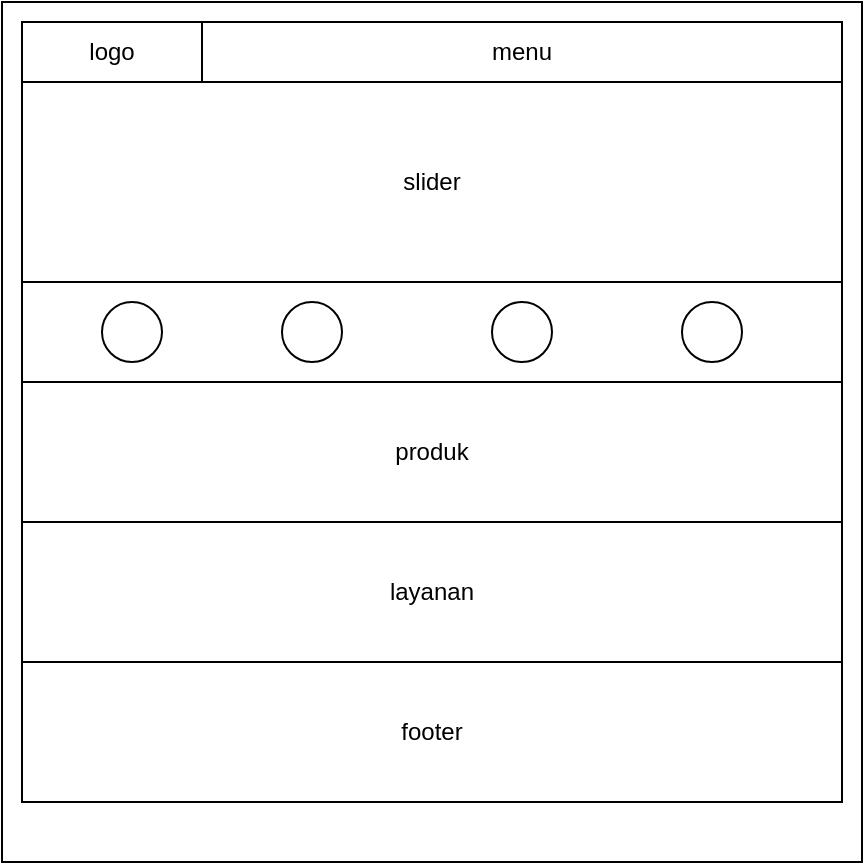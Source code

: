 <mxfile version="13.0.3" type="device" pages="6"><diagram id="UDuvjNn2DdlAurHtAOyT" name="homepage"><mxGraphModel dx="1024" dy="592" grid="1" gridSize="10" guides="1" tooltips="1" connect="1" arrows="1" fold="1" page="1" pageScale="1" pageWidth="827" pageHeight="1169" math="0" shadow="0"><root><mxCell id="0"/><mxCell id="1" parent="0"/><mxCell id="kR4ZoFo3ykocCR3CHQP1-1" value="" style="whiteSpace=wrap;html=1;aspect=fixed;" parent="1" vertex="1"><mxGeometry x="150" y="40" width="430" height="430" as="geometry"/></mxCell><mxCell id="kR4ZoFo3ykocCR3CHQP1-2" value="" style="rounded=0;whiteSpace=wrap;html=1;" parent="1" vertex="1"><mxGeometry x="160" y="50" width="410" height="30" as="geometry"/></mxCell><mxCell id="kR4ZoFo3ykocCR3CHQP1-3" value="logo" style="rounded=0;whiteSpace=wrap;html=1;" parent="1" vertex="1"><mxGeometry x="160" y="50" width="90" height="30" as="geometry"/></mxCell><mxCell id="kR4ZoFo3ykocCR3CHQP1-5" value="menu" style="rounded=0;whiteSpace=wrap;html=1;" parent="1" vertex="1"><mxGeometry x="250" y="50" width="320" height="30" as="geometry"/></mxCell><mxCell id="kR4ZoFo3ykocCR3CHQP1-6" value="slider" style="rounded=0;whiteSpace=wrap;html=1;" parent="1" vertex="1"><mxGeometry x="160" y="80" width="410" height="100" as="geometry"/></mxCell><mxCell id="kR4ZoFo3ykocCR3CHQP1-7" value="" style="rounded=0;whiteSpace=wrap;html=1;" parent="1" vertex="1"><mxGeometry x="160" y="180" width="410" height="50" as="geometry"/></mxCell><mxCell id="kR4ZoFo3ykocCR3CHQP1-8" value="" style="ellipse;whiteSpace=wrap;html=1;aspect=fixed;" parent="1" vertex="1"><mxGeometry x="200" y="190" width="30" height="30" as="geometry"/></mxCell><mxCell id="kR4ZoFo3ykocCR3CHQP1-9" value="" style="ellipse;whiteSpace=wrap;html=1;aspect=fixed;" parent="1" vertex="1"><mxGeometry x="290" y="190" width="30" height="30" as="geometry"/></mxCell><mxCell id="kR4ZoFo3ykocCR3CHQP1-10" value="" style="ellipse;whiteSpace=wrap;html=1;aspect=fixed;" parent="1" vertex="1"><mxGeometry x="395" y="190" width="30" height="30" as="geometry"/></mxCell><mxCell id="kR4ZoFo3ykocCR3CHQP1-11" value="" style="ellipse;whiteSpace=wrap;html=1;aspect=fixed;" parent="1" vertex="1"><mxGeometry x="490" y="190" width="30" height="30" as="geometry"/></mxCell><mxCell id="kR4ZoFo3ykocCR3CHQP1-12" value="produk" style="rounded=0;whiteSpace=wrap;html=1;" parent="1" vertex="1"><mxGeometry x="160" y="230" width="410" height="70" as="geometry"/></mxCell><mxCell id="kR4ZoFo3ykocCR3CHQP1-14" value="layanan" style="rounded=0;whiteSpace=wrap;html=1;" parent="1" vertex="1"><mxGeometry x="160" y="300" width="410" height="70" as="geometry"/></mxCell><mxCell id="kR4ZoFo3ykocCR3CHQP1-15" value="footer" style="rounded=0;whiteSpace=wrap;html=1;" parent="1" vertex="1"><mxGeometry x="160" y="370" width="410" height="70" as="geometry"/></mxCell></root></mxGraphModel></diagram><diagram id="cwpvyXzEmBWd7TF_HR2s" name="page"><mxGraphModel dx="1024" dy="592" grid="1" gridSize="10" guides="1" tooltips="1" connect="1" arrows="1" fold="1" page="1" pageScale="1" pageWidth="827" pageHeight="1169" math="0" shadow="0"><root><mxCell id="FCEF84iadvCOe6ZluIvk-0"/><mxCell id="FCEF84iadvCOe6ZluIvk-1" parent="FCEF84iadvCOe6ZluIvk-0"/><mxCell id="FCEF84iadvCOe6ZluIvk-2" value="" style="whiteSpace=wrap;html=1;aspect=fixed;" parent="FCEF84iadvCOe6ZluIvk-1" vertex="1"><mxGeometry x="150" y="40" width="430" height="430" as="geometry"/></mxCell><mxCell id="FCEF84iadvCOe6ZluIvk-3" value="" style="rounded=0;whiteSpace=wrap;html=1;" parent="FCEF84iadvCOe6ZluIvk-1" vertex="1"><mxGeometry x="160" y="50" width="410" height="30" as="geometry"/></mxCell><mxCell id="FCEF84iadvCOe6ZluIvk-4" value="logo" style="rounded=0;whiteSpace=wrap;html=1;" parent="FCEF84iadvCOe6ZluIvk-1" vertex="1"><mxGeometry x="160" y="50" width="90" height="30" as="geometry"/></mxCell><mxCell id="FCEF84iadvCOe6ZluIvk-5" value="menu" style="rounded=0;whiteSpace=wrap;html=1;" parent="FCEF84iadvCOe6ZluIvk-1" vertex="1"><mxGeometry x="250" y="50" width="320" height="30" as="geometry"/></mxCell><mxCell id="FCEF84iadvCOe6ZluIvk-6" value="banner" style="rounded=0;whiteSpace=wrap;html=1;" parent="FCEF84iadvCOe6ZluIvk-1" vertex="1"><mxGeometry x="160" y="80" width="410" height="40" as="geometry"/></mxCell><mxCell id="FCEF84iadvCOe6ZluIvk-13" value="konten" style="rounded=0;whiteSpace=wrap;html=1;" parent="FCEF84iadvCOe6ZluIvk-1" vertex="1"><mxGeometry x="160" y="120" width="410" height="250" as="geometry"/></mxCell><mxCell id="FCEF84iadvCOe6ZluIvk-14" value="footer" style="rounded=0;whiteSpace=wrap;html=1;" parent="FCEF84iadvCOe6ZluIvk-1" vertex="1"><mxGeometry x="160" y="370" width="410" height="70" as="geometry"/></mxCell></root></mxGraphModel></diagram><diagram id="fD4lBUhYjlZif4NFyBCE" name="produk"><mxGraphModel dx="1024" dy="592" grid="1" gridSize="10" guides="1" tooltips="1" connect="1" arrows="1" fold="1" page="1" pageScale="1" pageWidth="827" pageHeight="1169" math="0" shadow="0"><root><mxCell id="p2kPkJVB_NrW4FTykaMa-0"/><mxCell id="p2kPkJVB_NrW4FTykaMa-1" parent="p2kPkJVB_NrW4FTykaMa-0"/><mxCell id="jUVk1vvzUvX6kkglTdFw-0" value="" style="whiteSpace=wrap;html=1;aspect=fixed;" parent="p2kPkJVB_NrW4FTykaMa-1" vertex="1"><mxGeometry x="150" y="40" width="430" height="430" as="geometry"/></mxCell><mxCell id="jUVk1vvzUvX6kkglTdFw-1" value="" style="rounded=0;whiteSpace=wrap;html=1;" parent="p2kPkJVB_NrW4FTykaMa-1" vertex="1"><mxGeometry x="160" y="50" width="410" height="30" as="geometry"/></mxCell><mxCell id="jUVk1vvzUvX6kkglTdFw-2" value="logo" style="rounded=0;whiteSpace=wrap;html=1;" parent="p2kPkJVB_NrW4FTykaMa-1" vertex="1"><mxGeometry x="160" y="50" width="90" height="30" as="geometry"/></mxCell><mxCell id="jUVk1vvzUvX6kkglTdFw-3" value="menu" style="rounded=0;whiteSpace=wrap;html=1;" parent="p2kPkJVB_NrW4FTykaMa-1" vertex="1"><mxGeometry x="250" y="50" width="320" height="30" as="geometry"/></mxCell><mxCell id="jUVk1vvzUvX6kkglTdFw-4" value="banner" style="rounded=0;whiteSpace=wrap;html=1;" parent="p2kPkJVB_NrW4FTykaMa-1" vertex="1"><mxGeometry x="160" y="80" width="410" height="40" as="geometry"/></mxCell><mxCell id="jUVk1vvzUvX6kkglTdFw-5" value="daftar produk" style="rounded=0;whiteSpace=wrap;html=1;" parent="p2kPkJVB_NrW4FTykaMa-1" vertex="1"><mxGeometry x="160" y="160" width="410" height="210" as="geometry"/></mxCell><mxCell id="jUVk1vvzUvX6kkglTdFw-6" value="footer" style="rounded=0;whiteSpace=wrap;html=1;" parent="p2kPkJVB_NrW4FTykaMa-1" vertex="1"><mxGeometry x="160" y="370" width="410" height="70" as="geometry"/></mxCell><mxCell id="jUVk1vvzUvX6kkglTdFw-8" value="" style="rounded=0;whiteSpace=wrap;html=1;" parent="p2kPkJVB_NrW4FTykaMa-1" vertex="1"><mxGeometry x="160" y="120" width="410" height="40" as="geometry"/></mxCell><mxCell id="jUVk1vvzUvX6kkglTdFw-10" value="kategori 1" style="rounded=1;whiteSpace=wrap;html=1;" parent="p2kPkJVB_NrW4FTykaMa-1" vertex="1"><mxGeometry x="203" y="130" width="60" height="20" as="geometry"/></mxCell><mxCell id="jUVk1vvzUvX6kkglTdFw-11" value="kategori&amp;nbsp;2" style="rounded=1;whiteSpace=wrap;html=1;" parent="p2kPkJVB_NrW4FTykaMa-1" vertex="1"><mxGeometry x="297" y="130" width="60" height="20" as="geometry"/></mxCell><mxCell id="jUVk1vvzUvX6kkglTdFw-12" value="kategori&amp;nbsp;3" style="rounded=1;whiteSpace=wrap;html=1;" parent="p2kPkJVB_NrW4FTykaMa-1" vertex="1"><mxGeometry x="377" y="130" width="60" height="20" as="geometry"/></mxCell><mxCell id="jUVk1vvzUvX6kkglTdFw-13" value="kategori&amp;nbsp;4" style="rounded=1;whiteSpace=wrap;html=1;" parent="p2kPkJVB_NrW4FTykaMa-1" vertex="1"><mxGeometry x="467" y="130" width="60" height="20" as="geometry"/></mxCell></root></mxGraphModel></diagram><diagram id="xsTnfOVzfB6x_HXSHb-N" name="contactus"><mxGraphModel dx="1024" dy="592" grid="1" gridSize="10" guides="1" tooltips="1" connect="1" arrows="1" fold="1" page="1" pageScale="1" pageWidth="827" pageHeight="1169" math="0" shadow="0"><root><mxCell id="kgmzrv2dyuxtm1BHxTu6-0"/><mxCell id="kgmzrv2dyuxtm1BHxTu6-1" parent="kgmzrv2dyuxtm1BHxTu6-0"/><mxCell id="kgmzrv2dyuxtm1BHxTu6-2" value="" style="whiteSpace=wrap;html=1;aspect=fixed;" parent="kgmzrv2dyuxtm1BHxTu6-1" vertex="1"><mxGeometry x="150" y="40" width="430" height="430" as="geometry"/></mxCell><mxCell id="kgmzrv2dyuxtm1BHxTu6-3" value="" style="rounded=0;whiteSpace=wrap;html=1;" parent="kgmzrv2dyuxtm1BHxTu6-1" vertex="1"><mxGeometry x="160" y="50" width="410" height="30" as="geometry"/></mxCell><mxCell id="kgmzrv2dyuxtm1BHxTu6-4" value="logo" style="rounded=0;whiteSpace=wrap;html=1;" parent="kgmzrv2dyuxtm1BHxTu6-1" vertex="1"><mxGeometry x="160" y="50" width="90" height="30" as="geometry"/></mxCell><mxCell id="kgmzrv2dyuxtm1BHxTu6-5" value="menu" style="rounded=0;whiteSpace=wrap;html=1;" parent="kgmzrv2dyuxtm1BHxTu6-1" vertex="1"><mxGeometry x="250" y="50" width="320" height="30" as="geometry"/></mxCell><mxCell id="kgmzrv2dyuxtm1BHxTu6-6" value="banner" style="rounded=0;whiteSpace=wrap;html=1;" parent="kgmzrv2dyuxtm1BHxTu6-1" vertex="1"><mxGeometry x="160" y="80" width="410" height="40" as="geometry"/></mxCell><mxCell id="kgmzrv2dyuxtm1BHxTu6-7" value="map &amp;amp; alamat" style="rounded=0;whiteSpace=wrap;html=1;" parent="kgmzrv2dyuxtm1BHxTu6-1" vertex="1"><mxGeometry x="160" y="120" width="200" height="250" as="geometry"/></mxCell><mxCell id="kgmzrv2dyuxtm1BHxTu6-8" value="footer" style="rounded=0;whiteSpace=wrap;html=1;" parent="kgmzrv2dyuxtm1BHxTu6-1" vertex="1"><mxGeometry x="160" y="370" width="410" height="70" as="geometry"/></mxCell><mxCell id="kgmzrv2dyuxtm1BHxTu6-9" value="form pesan" style="rounded=0;whiteSpace=wrap;html=1;" parent="kgmzrv2dyuxtm1BHxTu6-1" vertex="1"><mxGeometry x="360" y="120" width="210" height="250" as="geometry"/></mxCell></root></mxGraphModel></diagram><diagram id="_rPvYEIffZO8cDFfYyeV" name="detail product"><mxGraphModel dx="1024" dy="592" grid="1" gridSize="10" guides="1" tooltips="1" connect="1" arrows="1" fold="1" page="1" pageScale="1" pageWidth="827" pageHeight="1169" math="0" shadow="0"><root><mxCell id="MI708KNTOV1WF_aa7LAW-0"/><mxCell id="MI708KNTOV1WF_aa7LAW-1" parent="MI708KNTOV1WF_aa7LAW-0"/><mxCell id="SS6CV57v2n0-BMor2ie8-0" value="" style="whiteSpace=wrap;html=1;aspect=fixed;" parent="MI708KNTOV1WF_aa7LAW-1" vertex="1"><mxGeometry x="150" y="40" width="430" height="430" as="geometry"/></mxCell><mxCell id="SS6CV57v2n0-BMor2ie8-1" value="" style="rounded=0;whiteSpace=wrap;html=1;" parent="MI708KNTOV1WF_aa7LAW-1" vertex="1"><mxGeometry x="160" y="50" width="410" height="30" as="geometry"/></mxCell><mxCell id="SS6CV57v2n0-BMor2ie8-2" value="logo" style="rounded=0;whiteSpace=wrap;html=1;" parent="MI708KNTOV1WF_aa7LAW-1" vertex="1"><mxGeometry x="160" y="50" width="90" height="30" as="geometry"/></mxCell><mxCell id="SS6CV57v2n0-BMor2ie8-3" value="menu" style="rounded=0;whiteSpace=wrap;html=1;" parent="MI708KNTOV1WF_aa7LAW-1" vertex="1"><mxGeometry x="250" y="50" width="320" height="30" as="geometry"/></mxCell><mxCell id="SS6CV57v2n0-BMor2ie8-4" value="banner" style="rounded=0;whiteSpace=wrap;html=1;" parent="MI708KNTOV1WF_aa7LAW-1" vertex="1"><mxGeometry x="160" y="80" width="410" height="40" as="geometry"/></mxCell><mxCell id="SS6CV57v2n0-BMor2ie8-5" value="foto produk" style="rounded=0;whiteSpace=wrap;html=1;" parent="MI708KNTOV1WF_aa7LAW-1" vertex="1"><mxGeometry x="160" y="120" width="200" height="250" as="geometry"/></mxCell><mxCell id="SS6CV57v2n0-BMor2ie8-6" value="footer" style="rounded=0;whiteSpace=wrap;html=1;" parent="MI708KNTOV1WF_aa7LAW-1" vertex="1"><mxGeometry x="160" y="370" width="410" height="70" as="geometry"/></mxCell><mxCell id="SS6CV57v2n0-BMor2ie8-7" value="deskripsi produk" style="rounded=0;whiteSpace=wrap;html=1;" parent="MI708KNTOV1WF_aa7LAW-1" vertex="1"><mxGeometry x="360" y="120" width="210" height="250" as="geometry"/></mxCell></root></mxGraphModel></diagram><diagram id="WNEGxMLcVQypur6rMR7P" name="login"><mxGraphModel dx="1024" dy="592" grid="1" gridSize="10" guides="1" tooltips="1" connect="1" arrows="1" fold="1" page="1" pageScale="1" pageWidth="827" pageHeight="1169" math="0" shadow="0"><root><mxCell id="Zt3y3SVbyJwHP59zdAQ1-0"/><mxCell id="Zt3y3SVbyJwHP59zdAQ1-1" parent="Zt3y3SVbyJwHP59zdAQ1-0"/><mxCell id="vwBXQcTSOL_3Mbs_INQY-0" value="" style="whiteSpace=wrap;html=1;aspect=fixed;" vertex="1" parent="Zt3y3SVbyJwHP59zdAQ1-1"><mxGeometry x="150" y="40" width="430" height="430" as="geometry"/></mxCell><mxCell id="vwBXQcTSOL_3Mbs_INQY-1" value="" style="rounded=0;whiteSpace=wrap;html=1;" vertex="1" parent="Zt3y3SVbyJwHP59zdAQ1-1"><mxGeometry x="160" y="50" width="410" height="30" as="geometry"/></mxCell><mxCell id="vwBXQcTSOL_3Mbs_INQY-2" value="logo" style="rounded=0;whiteSpace=wrap;html=1;" vertex="1" parent="Zt3y3SVbyJwHP59zdAQ1-1"><mxGeometry x="160" y="50" width="90" height="30" as="geometry"/></mxCell><mxCell id="vwBXQcTSOL_3Mbs_INQY-3" value="menu" style="rounded=0;whiteSpace=wrap;html=1;" vertex="1" parent="Zt3y3SVbyJwHP59zdAQ1-1"><mxGeometry x="250" y="50" width="320" height="30" as="geometry"/></mxCell><mxCell id="vwBXQcTSOL_3Mbs_INQY-4" value="banner" style="rounded=0;whiteSpace=wrap;html=1;" vertex="1" parent="Zt3y3SVbyJwHP59zdAQ1-1"><mxGeometry x="160" y="80" width="410" height="40" as="geometry"/></mxCell><mxCell id="vwBXQcTSOL_3Mbs_INQY-5" value="photo" style="rounded=0;whiteSpace=wrap;html=1;" vertex="1" parent="Zt3y3SVbyJwHP59zdAQ1-1"><mxGeometry x="160" y="120" width="200" height="250" as="geometry"/></mxCell><mxCell id="vwBXQcTSOL_3Mbs_INQY-6" value="footer" style="rounded=0;whiteSpace=wrap;html=1;" vertex="1" parent="Zt3y3SVbyJwHP59zdAQ1-1"><mxGeometry x="160" y="370" width="410" height="70" as="geometry"/></mxCell><mxCell id="vwBXQcTSOL_3Mbs_INQY-7" value="" style="rounded=0;whiteSpace=wrap;html=1;" vertex="1" parent="Zt3y3SVbyJwHP59zdAQ1-1"><mxGeometry x="360" y="120" width="210" height="250" as="geometry"/></mxCell><mxCell id="vwBXQcTSOL_3Mbs_INQY-8" value="email" style="rounded=0;whiteSpace=wrap;html=1;" vertex="1" parent="Zt3y3SVbyJwHP59zdAQ1-1"><mxGeometry x="390" y="140" width="160" height="30" as="geometry"/></mxCell><mxCell id="vwBXQcTSOL_3Mbs_INQY-17" value="password" style="rounded=0;whiteSpace=wrap;html=1;" vertex="1" parent="Zt3y3SVbyJwHP59zdAQ1-1"><mxGeometry x="390" y="180" width="160" height="30" as="geometry"/></mxCell><mxCell id="vwBXQcTSOL_3Mbs_INQY-18" value="login" style="ellipse;whiteSpace=wrap;html=1;" vertex="1" parent="Zt3y3SVbyJwHP59zdAQ1-1"><mxGeometry x="390" y="220" width="80" height="30" as="geometry"/></mxCell></root></mxGraphModel></diagram></mxfile>